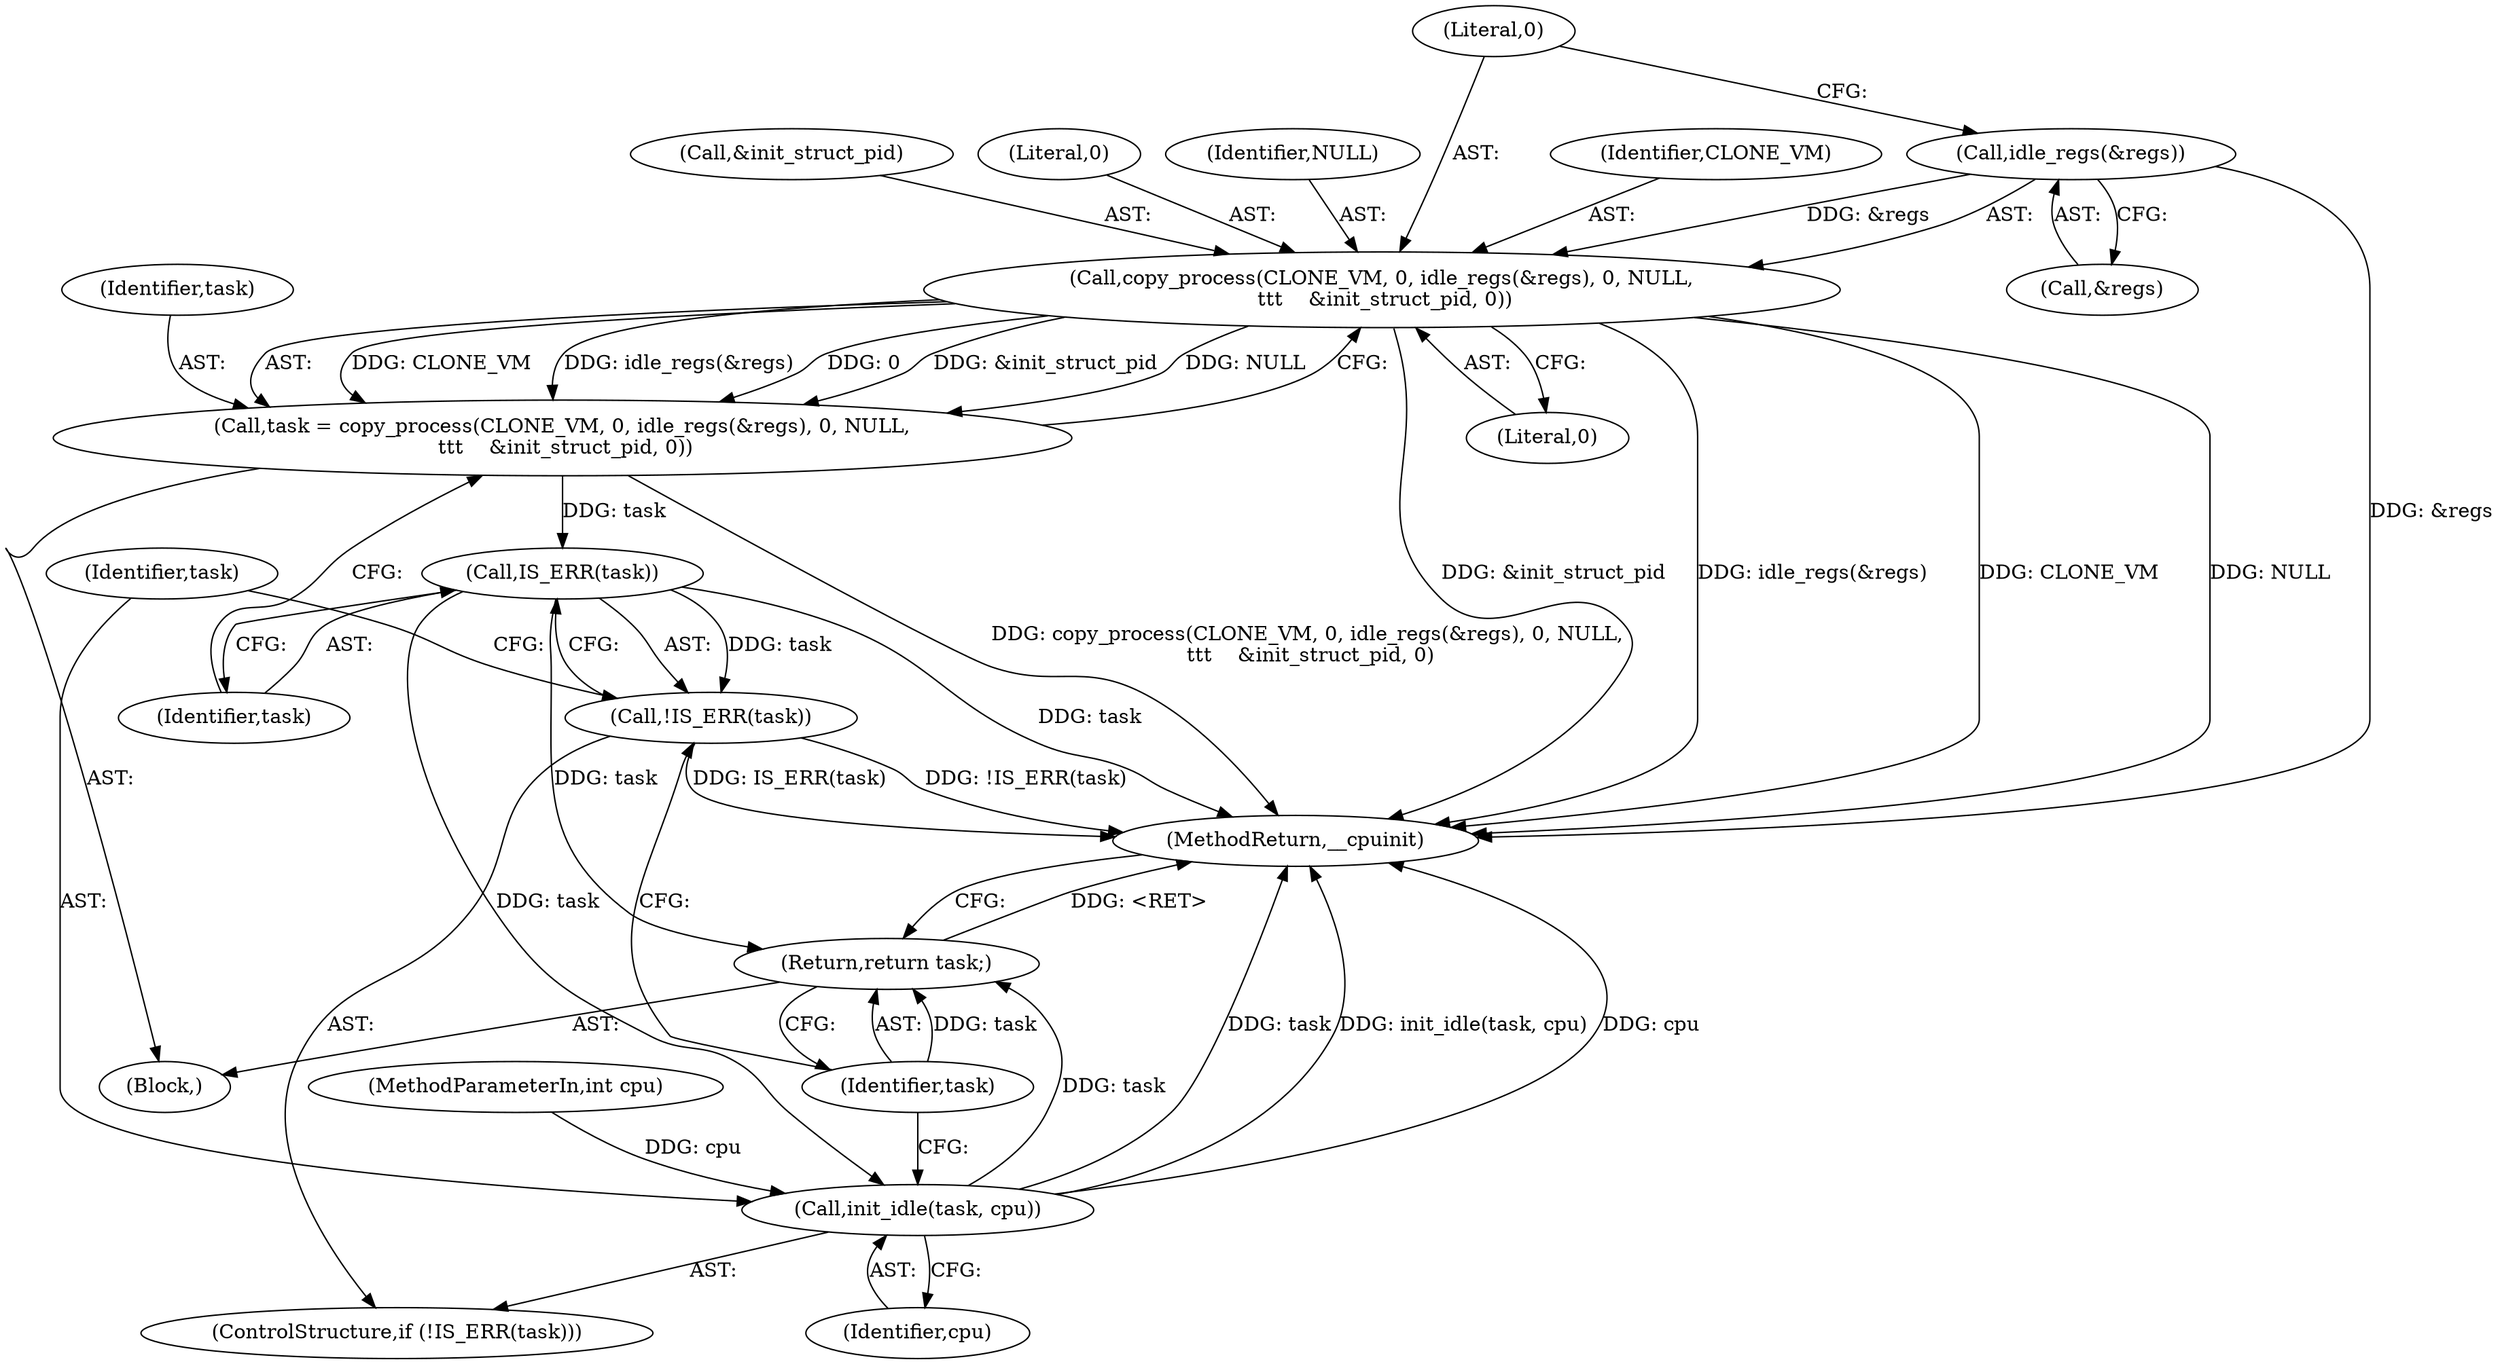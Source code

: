 digraph "1_linux_f106eee10038c2ee5b6056aaf3f6d5229be6dcdd@API" {
"1000107" [label="(Call,copy_process(CLONE_VM, 0, idle_regs(&regs), 0, NULL,\n \t\t\t    &init_struct_pid, 0))"];
"1000110" [label="(Call,idle_regs(&regs))"];
"1000105" [label="(Call,task = copy_process(CLONE_VM, 0, idle_regs(&regs), 0, NULL,\n \t\t\t    &init_struct_pid, 0))"];
"1000120" [label="(Call,IS_ERR(task))"];
"1000119" [label="(Call,!IS_ERR(task))"];
"1000122" [label="(Call,init_idle(task, cpu))"];
"1000125" [label="(Return,return task;)"];
"1000125" [label="(Return,return task;)"];
"1000105" [label="(Call,task = copy_process(CLONE_VM, 0, idle_regs(&regs), 0, NULL,\n \t\t\t    &init_struct_pid, 0))"];
"1000122" [label="(Call,init_idle(task, cpu))"];
"1000123" [label="(Identifier,task)"];
"1000127" [label="(MethodReturn,__cpuinit)"];
"1000114" [label="(Identifier,NULL)"];
"1000106" [label="(Identifier,task)"];
"1000109" [label="(Literal,0)"];
"1000110" [label="(Call,idle_regs(&regs))"];
"1000119" [label="(Call,!IS_ERR(task))"];
"1000126" [label="(Identifier,task)"];
"1000124" [label="(Identifier,cpu)"];
"1000113" [label="(Literal,0)"];
"1000117" [label="(Literal,0)"];
"1000107" [label="(Call,copy_process(CLONE_VM, 0, idle_regs(&regs), 0, NULL,\n \t\t\t    &init_struct_pid, 0))"];
"1000120" [label="(Call,IS_ERR(task))"];
"1000108" [label="(Identifier,CLONE_VM)"];
"1000121" [label="(Identifier,task)"];
"1000115" [label="(Call,&init_struct_pid)"];
"1000102" [label="(Block,)"];
"1000101" [label="(MethodParameterIn,int cpu)"];
"1000111" [label="(Call,&regs)"];
"1000118" [label="(ControlStructure,if (!IS_ERR(task)))"];
"1000107" -> "1000105"  [label="AST: "];
"1000107" -> "1000117"  [label="CFG: "];
"1000108" -> "1000107"  [label="AST: "];
"1000109" -> "1000107"  [label="AST: "];
"1000110" -> "1000107"  [label="AST: "];
"1000113" -> "1000107"  [label="AST: "];
"1000114" -> "1000107"  [label="AST: "];
"1000115" -> "1000107"  [label="AST: "];
"1000117" -> "1000107"  [label="AST: "];
"1000105" -> "1000107"  [label="CFG: "];
"1000107" -> "1000127"  [label="DDG: CLONE_VM"];
"1000107" -> "1000127"  [label="DDG: NULL"];
"1000107" -> "1000127"  [label="DDG: &init_struct_pid"];
"1000107" -> "1000127"  [label="DDG: idle_regs(&regs)"];
"1000107" -> "1000105"  [label="DDG: CLONE_VM"];
"1000107" -> "1000105"  [label="DDG: idle_regs(&regs)"];
"1000107" -> "1000105"  [label="DDG: 0"];
"1000107" -> "1000105"  [label="DDG: &init_struct_pid"];
"1000107" -> "1000105"  [label="DDG: NULL"];
"1000110" -> "1000107"  [label="DDG: &regs"];
"1000110" -> "1000111"  [label="CFG: "];
"1000111" -> "1000110"  [label="AST: "];
"1000113" -> "1000110"  [label="CFG: "];
"1000110" -> "1000127"  [label="DDG: &regs"];
"1000105" -> "1000102"  [label="AST: "];
"1000106" -> "1000105"  [label="AST: "];
"1000121" -> "1000105"  [label="CFG: "];
"1000105" -> "1000127"  [label="DDG: copy_process(CLONE_VM, 0, idle_regs(&regs), 0, NULL,\n \t\t\t    &init_struct_pid, 0)"];
"1000105" -> "1000120"  [label="DDG: task"];
"1000120" -> "1000119"  [label="AST: "];
"1000120" -> "1000121"  [label="CFG: "];
"1000121" -> "1000120"  [label="AST: "];
"1000119" -> "1000120"  [label="CFG: "];
"1000120" -> "1000127"  [label="DDG: task"];
"1000120" -> "1000119"  [label="DDG: task"];
"1000120" -> "1000122"  [label="DDG: task"];
"1000120" -> "1000125"  [label="DDG: task"];
"1000119" -> "1000118"  [label="AST: "];
"1000123" -> "1000119"  [label="CFG: "];
"1000126" -> "1000119"  [label="CFG: "];
"1000119" -> "1000127"  [label="DDG: !IS_ERR(task)"];
"1000119" -> "1000127"  [label="DDG: IS_ERR(task)"];
"1000122" -> "1000118"  [label="AST: "];
"1000122" -> "1000124"  [label="CFG: "];
"1000123" -> "1000122"  [label="AST: "];
"1000124" -> "1000122"  [label="AST: "];
"1000126" -> "1000122"  [label="CFG: "];
"1000122" -> "1000127"  [label="DDG: task"];
"1000122" -> "1000127"  [label="DDG: init_idle(task, cpu)"];
"1000122" -> "1000127"  [label="DDG: cpu"];
"1000101" -> "1000122"  [label="DDG: cpu"];
"1000122" -> "1000125"  [label="DDG: task"];
"1000125" -> "1000102"  [label="AST: "];
"1000125" -> "1000126"  [label="CFG: "];
"1000126" -> "1000125"  [label="AST: "];
"1000127" -> "1000125"  [label="CFG: "];
"1000125" -> "1000127"  [label="DDG: <RET>"];
"1000126" -> "1000125"  [label="DDG: task"];
}
